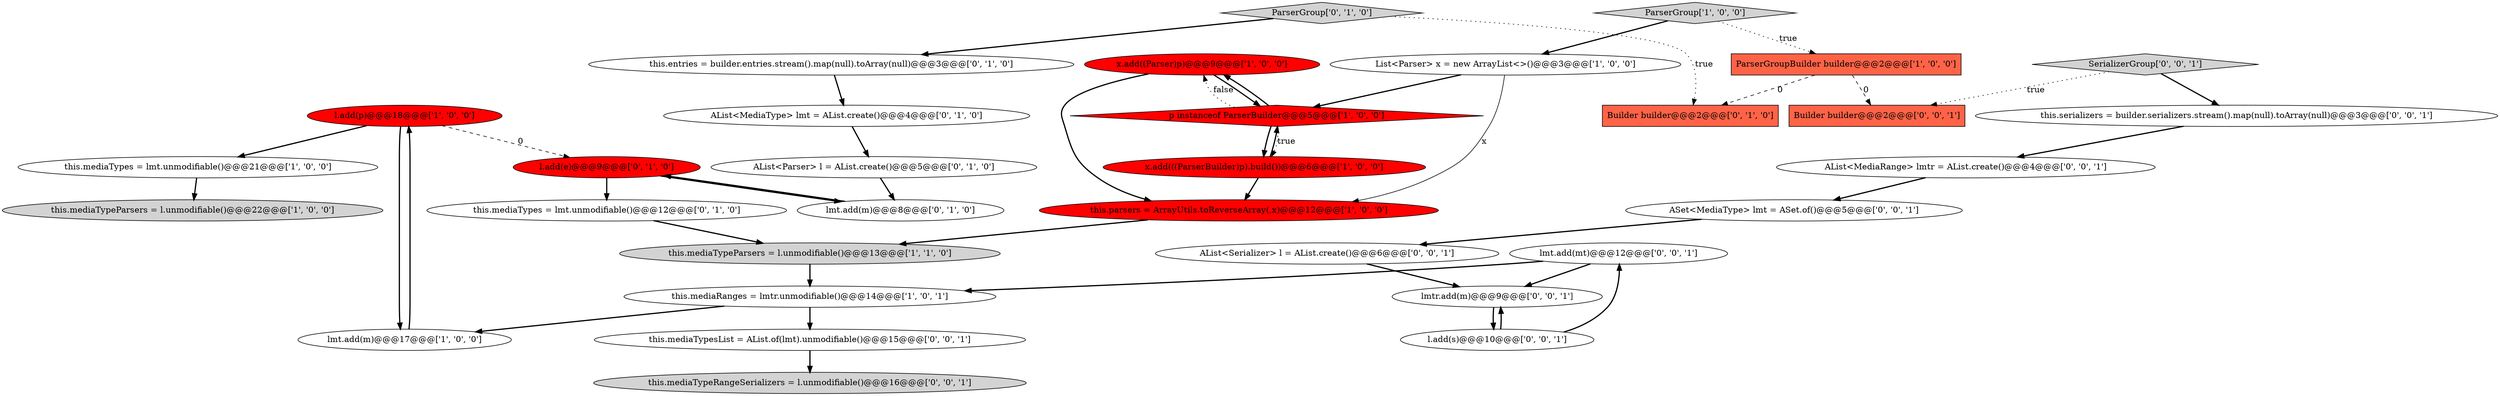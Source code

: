digraph {
4 [style = filled, label = "l.add(p)@@@18@@@['1', '0', '0']", fillcolor = red, shape = ellipse image = "AAA1AAABBB1BBB"];
21 [style = filled, label = "lmt.add(mt)@@@12@@@['0', '0', '1']", fillcolor = white, shape = ellipse image = "AAA0AAABBB3BBB"];
16 [style = filled, label = "lmt.add(m)@@@8@@@['0', '1', '0']", fillcolor = white, shape = ellipse image = "AAA0AAABBB2BBB"];
26 [style = filled, label = "AList<Serializer> l = AList.create()@@@6@@@['0', '0', '1']", fillcolor = white, shape = ellipse image = "AAA0AAABBB3BBB"];
14 [style = filled, label = "this.mediaTypes = lmt.unmodifiable()@@@12@@@['0', '1', '0']", fillcolor = white, shape = ellipse image = "AAA0AAABBB2BBB"];
28 [style = filled, label = "ASet<MediaType> lmt = ASet.of()@@@5@@@['0', '0', '1']", fillcolor = white, shape = ellipse image = "AAA0AAABBB3BBB"];
24 [style = filled, label = "this.mediaTypesList = AList.of(lmt).unmodifiable()@@@15@@@['0', '0', '1']", fillcolor = white, shape = ellipse image = "AAA0AAABBB3BBB"];
18 [style = filled, label = "this.entries = builder.entries.stream().map(null).toArray(null)@@@3@@@['0', '1', '0']", fillcolor = white, shape = ellipse image = "AAA0AAABBB2BBB"];
30 [style = filled, label = "AList<MediaRange> lmtr = AList.create()@@@4@@@['0', '0', '1']", fillcolor = white, shape = ellipse image = "AAA0AAABBB3BBB"];
0 [style = filled, label = "ParserGroupBuilder builder@@@2@@@['1', '0', '0']", fillcolor = tomato, shape = box image = "AAA1AAABBB1BBB"];
10 [style = filled, label = "ParserGroup['1', '0', '0']", fillcolor = lightgray, shape = diamond image = "AAA0AAABBB1BBB"];
9 [style = filled, label = "x.add((Parser)p)@@@9@@@['1', '0', '0']", fillcolor = red, shape = ellipse image = "AAA1AAABBB1BBB"];
5 [style = filled, label = "this.mediaTypes = lmt.unmodifiable()@@@21@@@['1', '0', '0']", fillcolor = white, shape = ellipse image = "AAA0AAABBB1BBB"];
3 [style = filled, label = "List<Parser> x = new ArrayList<>()@@@3@@@['1', '0', '0']", fillcolor = white, shape = ellipse image = "AAA0AAABBB1BBB"];
6 [style = filled, label = "lmt.add(m)@@@17@@@['1', '0', '0']", fillcolor = white, shape = ellipse image = "AAA0AAABBB1BBB"];
1 [style = filled, label = "this.mediaTypeParsers = l.unmodifiable()@@@22@@@['1', '0', '0']", fillcolor = lightgray, shape = ellipse image = "AAA0AAABBB1BBB"];
22 [style = filled, label = "Builder builder@@@2@@@['0', '0', '1']", fillcolor = tomato, shape = box image = "AAA0AAABBB3BBB"];
2 [style = filled, label = "p instanceof ParserBuilder@@@5@@@['1', '0', '0']", fillcolor = red, shape = diamond image = "AAA1AAABBB1BBB"];
11 [style = filled, label = "this.parsers = ArrayUtils.toReverseArray(,x)@@@12@@@['1', '0', '0']", fillcolor = red, shape = ellipse image = "AAA1AAABBB1BBB"];
31 [style = filled, label = "this.mediaTypeRangeSerializers = l.unmodifiable()@@@16@@@['0', '0', '1']", fillcolor = lightgray, shape = ellipse image = "AAA0AAABBB3BBB"];
25 [style = filled, label = "this.serializers = builder.serializers.stream().map(null).toArray(null)@@@3@@@['0', '0', '1']", fillcolor = white, shape = ellipse image = "AAA0AAABBB3BBB"];
29 [style = filled, label = "lmtr.add(m)@@@9@@@['0', '0', '1']", fillcolor = white, shape = ellipse image = "AAA0AAABBB3BBB"];
13 [style = filled, label = "AList<MediaType> lmt = AList.create()@@@4@@@['0', '1', '0']", fillcolor = white, shape = ellipse image = "AAA0AAABBB2BBB"];
19 [style = filled, label = "AList<Parser> l = AList.create()@@@5@@@['0', '1', '0']", fillcolor = white, shape = ellipse image = "AAA0AAABBB2BBB"];
7 [style = filled, label = "this.mediaTypeParsers = l.unmodifiable()@@@13@@@['1', '1', '0']", fillcolor = lightgray, shape = ellipse image = "AAA0AAABBB1BBB"];
17 [style = filled, label = "ParserGroup['0', '1', '0']", fillcolor = lightgray, shape = diamond image = "AAA0AAABBB2BBB"];
23 [style = filled, label = "l.add(s)@@@10@@@['0', '0', '1']", fillcolor = white, shape = ellipse image = "AAA0AAABBB3BBB"];
15 [style = filled, label = "Builder builder@@@2@@@['0', '1', '0']", fillcolor = tomato, shape = box image = "AAA1AAABBB2BBB"];
27 [style = filled, label = "SerializerGroup['0', '0', '1']", fillcolor = lightgray, shape = diamond image = "AAA0AAABBB3BBB"];
8 [style = filled, label = "x.add(((ParserBuilder)p).build())@@@6@@@['1', '0', '0']", fillcolor = red, shape = ellipse image = "AAA1AAABBB1BBB"];
12 [style = filled, label = "this.mediaRanges = lmtr.unmodifiable()@@@14@@@['1', '0', '1']", fillcolor = white, shape = ellipse image = "AAA0AAABBB1BBB"];
20 [style = filled, label = "l.add(e)@@@9@@@['0', '1', '0']", fillcolor = red, shape = ellipse image = "AAA1AAABBB2BBB"];
3->11 [style = solid, label="x"];
9->11 [style = bold, label=""];
27->22 [style = dotted, label="true"];
9->2 [style = bold, label=""];
7->12 [style = bold, label=""];
4->6 [style = bold, label=""];
25->30 [style = bold, label=""];
26->29 [style = bold, label=""];
0->15 [style = dashed, label="0"];
10->3 [style = bold, label=""];
28->26 [style = bold, label=""];
20->14 [style = bold, label=""];
2->9 [style = bold, label=""];
29->23 [style = bold, label=""];
12->24 [style = bold, label=""];
12->6 [style = bold, label=""];
0->22 [style = dashed, label="0"];
2->9 [style = dotted, label="false"];
19->16 [style = bold, label=""];
14->7 [style = bold, label=""];
21->12 [style = bold, label=""];
23->29 [style = bold, label=""];
6->4 [style = bold, label=""];
5->1 [style = bold, label=""];
13->19 [style = bold, label=""];
30->28 [style = bold, label=""];
21->29 [style = bold, label=""];
20->16 [style = bold, label=""];
17->15 [style = dotted, label="true"];
3->2 [style = bold, label=""];
8->2 [style = bold, label=""];
23->21 [style = bold, label=""];
24->31 [style = bold, label=""];
4->20 [style = dashed, label="0"];
17->18 [style = bold, label=""];
18->13 [style = bold, label=""];
10->0 [style = dotted, label="true"];
16->20 [style = bold, label=""];
8->11 [style = bold, label=""];
4->5 [style = bold, label=""];
27->25 [style = bold, label=""];
11->7 [style = bold, label=""];
2->8 [style = dotted, label="true"];
2->8 [style = bold, label=""];
}
